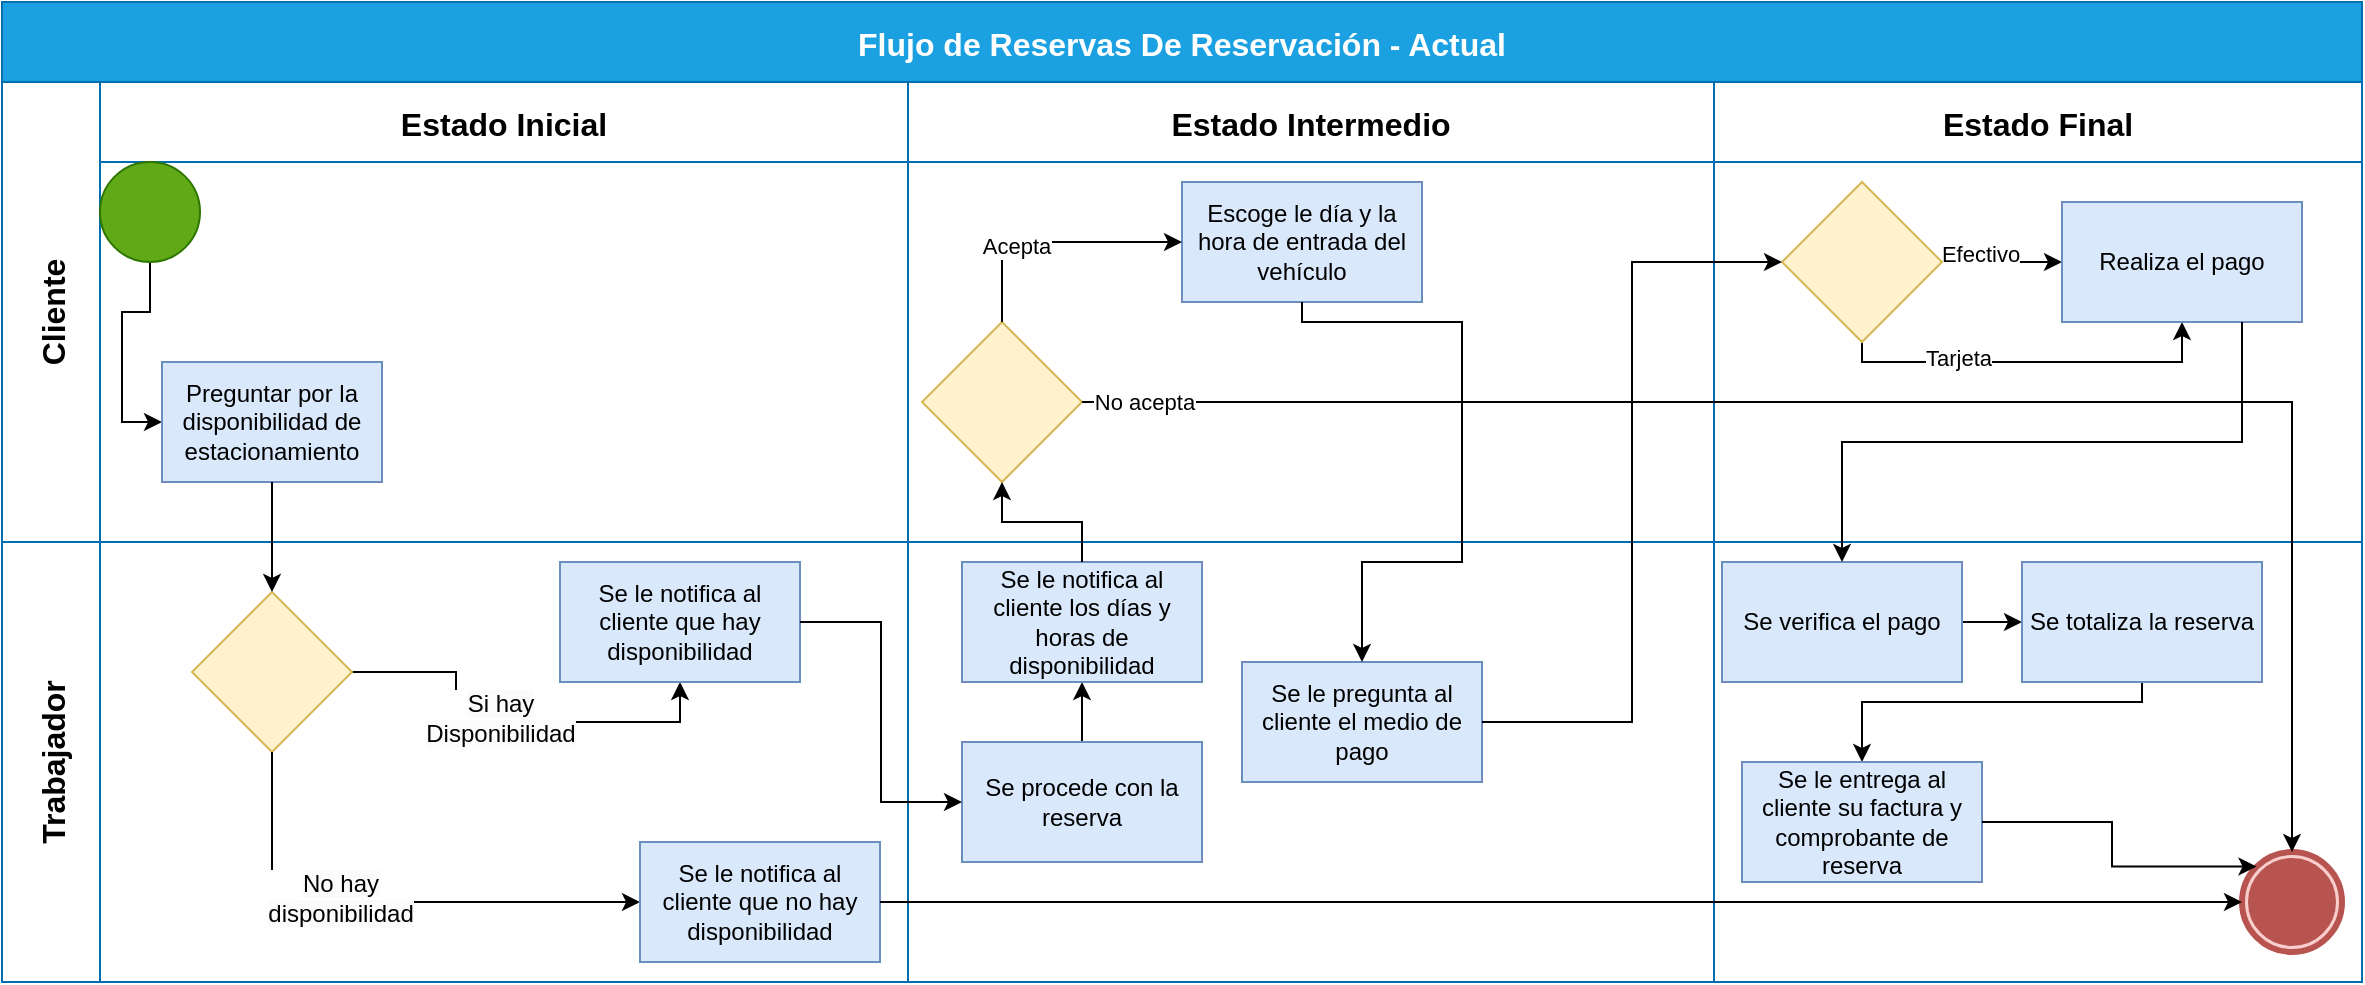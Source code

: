 <mxfile version="24.7.7" pages="5">
  <diagram id="GRWYIy6Alo8agkybxZ0l" name="Modelo BPM Actual">
    <mxGraphModel dx="2214" dy="1954" grid="1" gridSize="10" guides="1" tooltips="1" connect="1" arrows="1" fold="1" page="1" pageScale="1" pageWidth="827" pageHeight="1169" math="0" shadow="0">
      <root>
        <mxCell id="0" />
        <mxCell id="1" parent="0" />
        <mxCell id="sjeHgXWd7GeUcf3z-ugU-2" value="Flujo de Reservas De Reservación - Actual" style="shape=table;childLayout=tableLayout;startSize=40;collapsible=0;recursiveResize=0;expand=0;fontSize=16;fontStyle=1;fillColor=#1ba1e2;fontColor=#ffffff;strokeColor=#006EAF;" parent="1" vertex="1">
          <mxGeometry x="-20" y="-1100" width="1180.0" height="490" as="geometry" />
        </mxCell>
        <mxCell id="sjeHgXWd7GeUcf3z-ugU-3" value="Cliente" style="shape=tableRow;horizontal=0;swimlaneHead=0;swimlaneBody=0;top=0;left=0;strokeColor=inherit;bottom=0;right=0;dropTarget=0;fontStyle=1;fillColor=none;points=[[0,0.5],[1,0.5]];portConstraint=eastwest;startSize=49;collapsible=0;recursiveResize=0;expand=0;fontSize=16;" parent="sjeHgXWd7GeUcf3z-ugU-2" vertex="1">
          <mxGeometry y="40" width="1180.0" height="230" as="geometry" />
        </mxCell>
        <mxCell id="sjeHgXWd7GeUcf3z-ugU-4" value="Estado Inicial" style="swimlane;swimlaneHead=0;swimlaneBody=0;fontStyle=1;strokeColor=inherit;connectable=0;fillColor=none;startSize=40;collapsible=0;recursiveResize=0;expand=0;fontSize=16;" parent="sjeHgXWd7GeUcf3z-ugU-3" vertex="1">
          <mxGeometry x="49" width="404" height="230" as="geometry">
            <mxRectangle width="404" height="230" as="alternateBounds" />
          </mxGeometry>
        </mxCell>
        <mxCell id="ssx3S-VhVVyB3SVEFcq0-4" style="edgeStyle=orthogonalEdgeStyle;rounded=0;orthogonalLoop=1;jettySize=auto;html=1;entryX=0;entryY=0.5;entryDx=0;entryDy=0;" parent="sjeHgXWd7GeUcf3z-ugU-4" source="sjeHgXWd7GeUcf3z-ugU-16" target="ssx3S-VhVVyB3SVEFcq0-3" edge="1">
          <mxGeometry relative="1" as="geometry" />
        </mxCell>
        <mxCell id="sjeHgXWd7GeUcf3z-ugU-16" value="" style="points=[[0.145,0.145,0],[0.5,0,0],[0.855,0.145,0],[1,0.5,0],[0.855,0.855,0],[0.5,1,0],[0.145,0.855,0],[0,0.5,0]];shape=mxgraph.bpmn.event;html=1;verticalLabelPosition=bottom;labelBackgroundColor=#ffffff;verticalAlign=top;align=center;perimeter=ellipsePerimeter;outlineConnect=0;aspect=fixed;outline=standard;symbol=general;fillColor=#60a917;strokeColor=#2D7600;fontColor=#ffffff;" parent="sjeHgXWd7GeUcf3z-ugU-4" vertex="1">
          <mxGeometry y="40" width="50" height="50" as="geometry" />
        </mxCell>
        <mxCell id="ssx3S-VhVVyB3SVEFcq0-3" value="Preguntar por la disponibilidad de estacionamiento" style="rounded=0;whiteSpace=wrap;html=1;fillColor=#dae8fc;strokeColor=#6c8ebf;" parent="sjeHgXWd7GeUcf3z-ugU-4" vertex="1">
          <mxGeometry x="31" y="140" width="110" height="60" as="geometry" />
        </mxCell>
        <mxCell id="sjeHgXWd7GeUcf3z-ugU-5" value="Estado Intermedio" style="swimlane;swimlaneHead=0;swimlaneBody=0;fontStyle=1;strokeColor=inherit;connectable=0;fillColor=none;startSize=40;collapsible=0;recursiveResize=0;expand=0;fontSize=16;" parent="sjeHgXWd7GeUcf3z-ugU-3" vertex="1">
          <mxGeometry x="453" width="403" height="230" as="geometry">
            <mxRectangle width="403" height="230" as="alternateBounds" />
          </mxGeometry>
        </mxCell>
        <mxCell id="ssx3S-VhVVyB3SVEFcq0-38" value="Escoge le día y la hora de entrada del vehículo" style="rounded=0;whiteSpace=wrap;html=1;fillColor=#dae8fc;strokeColor=#6c8ebf;" parent="sjeHgXWd7GeUcf3z-ugU-5" vertex="1">
          <mxGeometry x="137" y="50" width="120" height="60" as="geometry" />
        </mxCell>
        <mxCell id="sjeHgXWd7GeUcf3z-ugU-6" value="Estado Final" style="swimlane;swimlaneHead=0;swimlaneBody=0;fontStyle=1;strokeColor=inherit;connectable=0;fillColor=none;startSize=40;collapsible=0;recursiveResize=0;expand=0;fontSize=16;" parent="sjeHgXWd7GeUcf3z-ugU-3" vertex="1">
          <mxGeometry x="856" width="324" height="230" as="geometry">
            <mxRectangle width="324" height="230" as="alternateBounds" />
          </mxGeometry>
        </mxCell>
        <mxCell id="UV-bP6LWd0u92KzHidk--3" style="edgeStyle=orthogonalEdgeStyle;rounded=0;orthogonalLoop=1;jettySize=auto;html=1;entryX=0;entryY=0.5;entryDx=0;entryDy=0;" parent="sjeHgXWd7GeUcf3z-ugU-6" source="ssx3S-VhVVyB3SVEFcq0-57" target="UV-bP6LWd0u92KzHidk--2" edge="1">
          <mxGeometry relative="1" as="geometry" />
        </mxCell>
        <mxCell id="UV-bP6LWd0u92KzHidk--5" value="Efectivo" style="edgeLabel;html=1;align=center;verticalAlign=middle;resizable=0;points=[];" parent="UV-bP6LWd0u92KzHidk--3" vertex="1" connectable="0">
          <mxGeometry x="-0.386" y="4" relative="1" as="geometry">
            <mxPoint as="offset" />
          </mxGeometry>
        </mxCell>
        <mxCell id="UV-bP6LWd0u92KzHidk--4" style="edgeStyle=orthogonalEdgeStyle;rounded=0;orthogonalLoop=1;jettySize=auto;html=1;entryX=0.5;entryY=1;entryDx=0;entryDy=0;" parent="sjeHgXWd7GeUcf3z-ugU-6" source="ssx3S-VhVVyB3SVEFcq0-57" target="UV-bP6LWd0u92KzHidk--2" edge="1">
          <mxGeometry relative="1" as="geometry">
            <Array as="points">
              <mxPoint x="74" y="140" />
              <mxPoint x="234" y="140" />
            </Array>
          </mxGeometry>
        </mxCell>
        <mxCell id="UV-bP6LWd0u92KzHidk--6" value="Tarjeta" style="edgeLabel;html=1;align=center;verticalAlign=middle;resizable=0;points=[];" parent="UV-bP6LWd0u92KzHidk--4" vertex="1" connectable="0">
          <mxGeometry x="-0.397" y="2" relative="1" as="geometry">
            <mxPoint as="offset" />
          </mxGeometry>
        </mxCell>
        <mxCell id="ssx3S-VhVVyB3SVEFcq0-57" value="" style="rhombus;whiteSpace=wrap;html=1;fillColor=#fff2cc;strokeColor=#d6b656;" parent="sjeHgXWd7GeUcf3z-ugU-6" vertex="1">
          <mxGeometry x="34" y="50" width="80" height="80" as="geometry" />
        </mxCell>
        <mxCell id="UV-bP6LWd0u92KzHidk--2" value="Realiza el pago" style="rounded=0;whiteSpace=wrap;html=1;fillColor=#dae8fc;strokeColor=#6c8ebf;" parent="sjeHgXWd7GeUcf3z-ugU-6" vertex="1">
          <mxGeometry x="174" y="60" width="120" height="60" as="geometry" />
        </mxCell>
        <mxCell id="sjeHgXWd7GeUcf3z-ugU-7" value="Trabajador" style="shape=tableRow;horizontal=0;swimlaneHead=0;swimlaneBody=0;top=0;left=0;strokeColor=inherit;bottom=0;right=0;dropTarget=0;fontStyle=1;fillColor=none;points=[[0,0.5],[1,0.5]];portConstraint=eastwest;startSize=49;collapsible=0;recursiveResize=0;expand=0;fontSize=16;" parent="sjeHgXWd7GeUcf3z-ugU-2" vertex="1">
          <mxGeometry y="270" width="1180.0" height="220" as="geometry" />
        </mxCell>
        <mxCell id="sjeHgXWd7GeUcf3z-ugU-8" value="" style="swimlane;swimlaneHead=0;swimlaneBody=0;fontStyle=1;connectable=0;strokeColor=inherit;fillColor=none;startSize=0;collapsible=0;recursiveResize=0;expand=0;fontSize=16;" parent="sjeHgXWd7GeUcf3z-ugU-7" vertex="1">
          <mxGeometry x="49" width="404" height="220" as="geometry">
            <mxRectangle width="404" height="220" as="alternateBounds" />
          </mxGeometry>
        </mxCell>
        <mxCell id="ssx3S-VhVVyB3SVEFcq0-13" style="edgeStyle=orthogonalEdgeStyle;rounded=0;orthogonalLoop=1;jettySize=auto;html=1;entryX=0.5;entryY=1;entryDx=0;entryDy=0;" parent="sjeHgXWd7GeUcf3z-ugU-8" source="ssx3S-VhVVyB3SVEFcq0-5" target="ssx3S-VhVVyB3SVEFcq0-15" edge="1">
          <mxGeometry relative="1" as="geometry">
            <mxPoint x="170" y="135" as="targetPoint" />
          </mxGeometry>
        </mxCell>
        <mxCell id="ssx3S-VhVVyB3SVEFcq0-41" value="&lt;span style=&quot;font-size: 12px; text-wrap: wrap; background-color: rgb(251, 251, 251);&quot;&gt;Si hay Disponibilidad&lt;/span&gt;" style="edgeLabel;html=1;align=center;verticalAlign=middle;resizable=0;points=[];" parent="ssx3S-VhVVyB3SVEFcq0-13" vertex="1" connectable="0">
          <mxGeometry x="-0.055" y="2" relative="1" as="geometry">
            <mxPoint as="offset" />
          </mxGeometry>
        </mxCell>
        <mxCell id="ssx3S-VhVVyB3SVEFcq0-5" value="" style="rhombus;whiteSpace=wrap;html=1;fillColor=#fff2cc;strokeColor=#d6b656;" parent="sjeHgXWd7GeUcf3z-ugU-8" vertex="1">
          <mxGeometry x="46" y="25" width="80" height="80" as="geometry" />
        </mxCell>
        <mxCell id="ssx3S-VhVVyB3SVEFcq0-20" style="edgeStyle=orthogonalEdgeStyle;rounded=0;orthogonalLoop=1;jettySize=auto;html=1;entryX=0;entryY=0.5;entryDx=0;entryDy=0;exitX=0.5;exitY=1;exitDx=0;exitDy=0;" parent="sjeHgXWd7GeUcf3z-ugU-8" source="ssx3S-VhVVyB3SVEFcq0-5" target="ssx3S-VhVVyB3SVEFcq0-19" edge="1">
          <mxGeometry relative="1" as="geometry">
            <mxPoint x="86.0" y="160" as="sourcePoint" />
            <Array as="points">
              <mxPoint x="86" y="180" />
            </Array>
          </mxGeometry>
        </mxCell>
        <mxCell id="ssx3S-VhVVyB3SVEFcq0-43" value="&lt;span style=&quot;font-size: 12px; text-wrap: wrap; background-color: rgb(251, 251, 251);&quot;&gt;No hay disponibilidad&lt;/span&gt;" style="edgeLabel;html=1;align=center;verticalAlign=middle;resizable=0;points=[];" parent="ssx3S-VhVVyB3SVEFcq0-20" vertex="1" connectable="0">
          <mxGeometry x="-0.159" y="2" relative="1" as="geometry">
            <mxPoint as="offset" />
          </mxGeometry>
        </mxCell>
        <mxCell id="ssx3S-VhVVyB3SVEFcq0-15" value="Se le notifica al cliente que hay disponibilidad" style="rounded=0;whiteSpace=wrap;html=1;fillColor=#dae8fc;strokeColor=#6c8ebf;" parent="sjeHgXWd7GeUcf3z-ugU-8" vertex="1">
          <mxGeometry x="230" y="10" width="120" height="60" as="geometry" />
        </mxCell>
        <mxCell id="ssx3S-VhVVyB3SVEFcq0-19" value="Se le notifica al cliente que no hay disponibilidad" style="rounded=0;whiteSpace=wrap;html=1;fillColor=#dae8fc;strokeColor=#6c8ebf;" parent="sjeHgXWd7GeUcf3z-ugU-8" vertex="1">
          <mxGeometry x="270" y="150" width="120" height="60" as="geometry" />
        </mxCell>
        <mxCell id="sjeHgXWd7GeUcf3z-ugU-9" value="" style="swimlane;swimlaneHead=0;swimlaneBody=0;fontStyle=1;connectable=0;strokeColor=inherit;fillColor=none;startSize=0;collapsible=0;recursiveResize=0;expand=0;fontSize=16;" parent="sjeHgXWd7GeUcf3z-ugU-7" vertex="1">
          <mxGeometry x="453" width="403" height="220" as="geometry">
            <mxRectangle width="403" height="220" as="alternateBounds" />
          </mxGeometry>
        </mxCell>
        <mxCell id="ssx3S-VhVVyB3SVEFcq0-30" style="edgeStyle=orthogonalEdgeStyle;rounded=0;orthogonalLoop=1;jettySize=auto;html=1;entryX=0.5;entryY=1;entryDx=0;entryDy=0;" parent="sjeHgXWd7GeUcf3z-ugU-9" source="ssx3S-VhVVyB3SVEFcq0-26" target="ssx3S-VhVVyB3SVEFcq0-29" edge="1">
          <mxGeometry relative="1" as="geometry" />
        </mxCell>
        <mxCell id="ssx3S-VhVVyB3SVEFcq0-26" value="Se procede con la reserva" style="rounded=0;whiteSpace=wrap;html=1;fillColor=#dae8fc;strokeColor=#6c8ebf;" parent="sjeHgXWd7GeUcf3z-ugU-9" vertex="1">
          <mxGeometry x="27" y="100" width="120" height="60" as="geometry" />
        </mxCell>
        <mxCell id="ssx3S-VhVVyB3SVEFcq0-28" value="" style="swimlane;swimlaneHead=0;swimlaneBody=0;fontStyle=1;connectable=0;strokeColor=inherit;fillColor=none;startSize=0;collapsible=0;recursiveResize=0;expand=0;fontSize=16;shadow=0;" parent="sjeHgXWd7GeUcf3z-ugU-9" vertex="1">
          <mxGeometry y="-90" width="403" height="220" as="geometry">
            <mxRectangle width="403" height="220" as="alternateBounds" />
          </mxGeometry>
        </mxCell>
        <mxCell id="ssx3S-VhVVyB3SVEFcq0-29" value="Se le notifica al cliente los días y horas de disponibilidad" style="rounded=0;whiteSpace=wrap;html=1;fillColor=#dae8fc;strokeColor=#6c8ebf;" parent="ssx3S-VhVVyB3SVEFcq0-28" vertex="1">
          <mxGeometry x="27" y="100" width="120" height="60" as="geometry" />
        </mxCell>
        <mxCell id="ssx3S-VhVVyB3SVEFcq0-31" value="" style="rhombus;whiteSpace=wrap;html=1;fillColor=#fff2cc;strokeColor=#d6b656;" parent="ssx3S-VhVVyB3SVEFcq0-28" vertex="1">
          <mxGeometry x="7" y="-20" width="80" height="80" as="geometry" />
        </mxCell>
        <mxCell id="ssx3S-VhVVyB3SVEFcq0-34" style="edgeStyle=orthogonalEdgeStyle;rounded=0;orthogonalLoop=1;jettySize=auto;html=1;" parent="ssx3S-VhVVyB3SVEFcq0-28" source="ssx3S-VhVVyB3SVEFcq0-29" target="ssx3S-VhVVyB3SVEFcq0-31" edge="1">
          <mxGeometry relative="1" as="geometry" />
        </mxCell>
        <mxCell id="ssx3S-VhVVyB3SVEFcq0-53" value="Se le pregunta al cliente el medio de pago" style="rounded=0;whiteSpace=wrap;html=1;fillColor=#dae8fc;strokeColor=#6c8ebf;" parent="ssx3S-VhVVyB3SVEFcq0-28" vertex="1">
          <mxGeometry x="167" y="150" width="120" height="60" as="geometry" />
        </mxCell>
        <mxCell id="sjeHgXWd7GeUcf3z-ugU-10" value="" style="swimlane;swimlaneHead=0;swimlaneBody=0;fontStyle=1;connectable=0;strokeColor=inherit;fillColor=none;startSize=0;collapsible=0;recursiveResize=0;expand=0;fontSize=16;" parent="sjeHgXWd7GeUcf3z-ugU-7" vertex="1">
          <mxGeometry x="856" width="324" height="220" as="geometry">
            <mxRectangle width="324" height="220" as="alternateBounds" />
          </mxGeometry>
        </mxCell>
        <mxCell id="sjeHgXWd7GeUcf3z-ugU-17" value="" style="points=[[0.145,0.145,0],[0.5,0,0],[0.855,0.145,0],[1,0.5,0],[0.855,0.855,0],[0.5,1,0],[0.145,0.855,0],[0,0.5,0]];shape=mxgraph.bpmn.event;html=1;verticalLabelPosition=bottom;labelBackgroundColor=#ffffff;verticalAlign=top;align=center;perimeter=ellipsePerimeter;outlineConnect=0;aspect=fixed;outline=end;symbol=terminate;fillColor=#f8cecc;strokeColor=#b85450;" parent="sjeHgXWd7GeUcf3z-ugU-10" vertex="1">
          <mxGeometry x="264" y="155" width="50" height="50" as="geometry" />
        </mxCell>
        <mxCell id="HX2RR9_2YKNzDdRConU5-2" style="edgeStyle=orthogonalEdgeStyle;rounded=0;orthogonalLoop=1;jettySize=auto;html=1;entryX=0;entryY=0.5;entryDx=0;entryDy=0;" parent="sjeHgXWd7GeUcf3z-ugU-10" source="UV-bP6LWd0u92KzHidk--9" target="HX2RR9_2YKNzDdRConU5-1" edge="1">
          <mxGeometry relative="1" as="geometry" />
        </mxCell>
        <mxCell id="UV-bP6LWd0u92KzHidk--9" value="Se verifica el pago" style="rounded=0;whiteSpace=wrap;html=1;fillColor=#dae8fc;strokeColor=#6c8ebf;" parent="sjeHgXWd7GeUcf3z-ugU-10" vertex="1">
          <mxGeometry x="4" y="10" width="120" height="60" as="geometry" />
        </mxCell>
        <mxCell id="NcOYo3mWCeaCu0ZsrMki-2" style="edgeStyle=orthogonalEdgeStyle;rounded=0;orthogonalLoop=1;jettySize=auto;html=1;entryX=0.5;entryY=0;entryDx=0;entryDy=0;" edge="1" parent="sjeHgXWd7GeUcf3z-ugU-10" source="HX2RR9_2YKNzDdRConU5-1" target="NcOYo3mWCeaCu0ZsrMki-1">
          <mxGeometry relative="1" as="geometry">
            <Array as="points">
              <mxPoint x="214" y="80" />
              <mxPoint x="74" y="80" />
            </Array>
          </mxGeometry>
        </mxCell>
        <mxCell id="HX2RR9_2YKNzDdRConU5-1" value="Se totaliza la reserva" style="rounded=0;whiteSpace=wrap;html=1;fillColor=#dae8fc;strokeColor=#6c8ebf;" parent="sjeHgXWd7GeUcf3z-ugU-10" vertex="1">
          <mxGeometry x="154" y="10" width="120" height="60" as="geometry" />
        </mxCell>
        <mxCell id="NcOYo3mWCeaCu0ZsrMki-1" value="Se le entrega al cliente su factura y comprobante de reserva" style="rounded=0;whiteSpace=wrap;html=1;fillColor=#dae8fc;strokeColor=#6c8ebf;" vertex="1" parent="sjeHgXWd7GeUcf3z-ugU-10">
          <mxGeometry x="14" y="110" width="120" height="60" as="geometry" />
        </mxCell>
        <mxCell id="NcOYo3mWCeaCu0ZsrMki-3" style="edgeStyle=orthogonalEdgeStyle;rounded=0;orthogonalLoop=1;jettySize=auto;html=1;entryX=0.145;entryY=0.145;entryDx=0;entryDy=0;entryPerimeter=0;" edge="1" parent="sjeHgXWd7GeUcf3z-ugU-10" source="NcOYo3mWCeaCu0ZsrMki-1" target="sjeHgXWd7GeUcf3z-ugU-17">
          <mxGeometry relative="1" as="geometry" />
        </mxCell>
        <mxCell id="ssx3S-VhVVyB3SVEFcq0-21" style="edgeStyle=orthogonalEdgeStyle;rounded=0;orthogonalLoop=1;jettySize=auto;html=1;" parent="sjeHgXWd7GeUcf3z-ugU-7" source="ssx3S-VhVVyB3SVEFcq0-19" target="sjeHgXWd7GeUcf3z-ugU-17" edge="1">
          <mxGeometry relative="1" as="geometry" />
        </mxCell>
        <mxCell id="ssx3S-VhVVyB3SVEFcq0-27" style="edgeStyle=orthogonalEdgeStyle;rounded=0;orthogonalLoop=1;jettySize=auto;html=1;entryX=0;entryY=0.5;entryDx=0;entryDy=0;" parent="sjeHgXWd7GeUcf3z-ugU-7" source="ssx3S-VhVVyB3SVEFcq0-15" target="ssx3S-VhVVyB3SVEFcq0-26" edge="1">
          <mxGeometry relative="1" as="geometry" />
        </mxCell>
        <mxCell id="ssx3S-VhVVyB3SVEFcq0-50" style="edgeStyle=orthogonalEdgeStyle;rounded=0;orthogonalLoop=1;jettySize=auto;html=1;entryX=0.5;entryY=0;entryDx=0;entryDy=0;entryPerimeter=0;" parent="sjeHgXWd7GeUcf3z-ugU-7" source="ssx3S-VhVVyB3SVEFcq0-31" target="sjeHgXWd7GeUcf3z-ugU-17" edge="1">
          <mxGeometry relative="1" as="geometry">
            <mxPoint x="1150" y="-70" as="targetPoint" />
          </mxGeometry>
        </mxCell>
        <mxCell id="ssx3S-VhVVyB3SVEFcq0-51" value="No acepta" style="edgeLabel;html=1;align=center;verticalAlign=middle;resizable=0;points=[];" parent="ssx3S-VhVVyB3SVEFcq0-50" vertex="1" connectable="0">
          <mxGeometry x="-0.925" relative="1" as="geometry">
            <mxPoint as="offset" />
          </mxGeometry>
        </mxCell>
        <mxCell id="ssx3S-VhVVyB3SVEFcq0-6" style="edgeStyle=orthogonalEdgeStyle;rounded=0;orthogonalLoop=1;jettySize=auto;html=1;entryX=0.5;entryY=0;entryDx=0;entryDy=0;" parent="sjeHgXWd7GeUcf3z-ugU-2" source="ssx3S-VhVVyB3SVEFcq0-3" target="ssx3S-VhVVyB3SVEFcq0-5" edge="1">
          <mxGeometry relative="1" as="geometry" />
        </mxCell>
        <mxCell id="ssx3S-VhVVyB3SVEFcq0-39" style="edgeStyle=orthogonalEdgeStyle;rounded=0;orthogonalLoop=1;jettySize=auto;html=1;entryX=0;entryY=0.5;entryDx=0;entryDy=0;" parent="sjeHgXWd7GeUcf3z-ugU-2" source="ssx3S-VhVVyB3SVEFcq0-31" target="ssx3S-VhVVyB3SVEFcq0-38" edge="1">
          <mxGeometry relative="1" as="geometry">
            <Array as="points">
              <mxPoint x="500" y="120" />
            </Array>
          </mxGeometry>
        </mxCell>
        <mxCell id="ssx3S-VhVVyB3SVEFcq0-40" value="Acepta" style="edgeLabel;html=1;align=center;verticalAlign=middle;resizable=0;points=[];" parent="ssx3S-VhVVyB3SVEFcq0-39" vertex="1" connectable="0">
          <mxGeometry x="-0.287" y="-2" relative="1" as="geometry">
            <mxPoint as="offset" />
          </mxGeometry>
        </mxCell>
        <mxCell id="ssx3S-VhVVyB3SVEFcq0-52" style="edgeStyle=orthogonalEdgeStyle;rounded=0;orthogonalLoop=1;jettySize=auto;html=1;entryX=0.5;entryY=0;entryDx=0;entryDy=0;" parent="sjeHgXWd7GeUcf3z-ugU-2" source="ssx3S-VhVVyB3SVEFcq0-38" target="ssx3S-VhVVyB3SVEFcq0-53" edge="1">
          <mxGeometry relative="1" as="geometry">
            <mxPoint x="760" y="290" as="targetPoint" />
            <Array as="points">
              <mxPoint x="650" y="160" />
              <mxPoint x="730" y="160" />
              <mxPoint x="730" y="280" />
              <mxPoint x="680" y="280" />
            </Array>
          </mxGeometry>
        </mxCell>
        <mxCell id="UV-bP6LWd0u92KzHidk--1" style="edgeStyle=orthogonalEdgeStyle;rounded=0;orthogonalLoop=1;jettySize=auto;html=1;entryX=0;entryY=0.5;entryDx=0;entryDy=0;" parent="sjeHgXWd7GeUcf3z-ugU-2" source="ssx3S-VhVVyB3SVEFcq0-53" target="ssx3S-VhVVyB3SVEFcq0-57" edge="1">
          <mxGeometry relative="1" as="geometry" />
        </mxCell>
        <mxCell id="UV-bP6LWd0u92KzHidk--8" style="edgeStyle=orthogonalEdgeStyle;rounded=0;orthogonalLoop=1;jettySize=auto;html=1;exitX=0.75;exitY=1;exitDx=0;exitDy=0;entryX=0.5;entryY=0;entryDx=0;entryDy=0;" parent="sjeHgXWd7GeUcf3z-ugU-2" source="UV-bP6LWd0u92KzHidk--2" target="UV-bP6LWd0u92KzHidk--9" edge="1">
          <mxGeometry relative="1" as="geometry">
            <mxPoint x="940" y="310" as="targetPoint" />
          </mxGeometry>
        </mxCell>
      </root>
    </mxGraphModel>
  </diagram>
  <diagram id="XRRp0PcwVWR_KP_UiQxc" name="Modelo BPM Objetivo">
    <mxGraphModel dx="1939" dy="1640" grid="1" gridSize="10" guides="1" tooltips="1" connect="1" arrows="1" fold="1" page="1" pageScale="1" pageWidth="827" pageHeight="1169" math="0" shadow="0">
      <root>
        <mxCell id="0" />
        <mxCell id="1" parent="0" />
        <mxCell id="N_tPc1nGiHI4oq_hTctN-1" value="Modelo arquitectónico del negocio - Parking" style="text;html=1;align=center;verticalAlign=middle;whiteSpace=wrap;rounded=0;fontSize=21;strokeWidth=3;fillColor=#1ba1e2;fontColor=#ffffff;strokeColor=#006EAF;" parent="1" vertex="1">
          <mxGeometry x="75" y="-10" width="430" height="80" as="geometry" />
        </mxCell>
        <mxCell id="N_tPc1nGiHI4oq_hTctN-10" value="Actor" style="html=1;outlineConnect=0;whiteSpace=wrap;fillColor=#1ba1e2;shape=mxgraph.archimate3.application;appType=actor;archiType=square;verticalAlign=top;fontColor=#ffffff;strokeColor=#006EAF;strokeWidth=3;" parent="1" vertex="1">
          <mxGeometry x="71.75" y="90" width="150" height="110" as="geometry" />
        </mxCell>
        <mxCell id="N_tPc1nGiHI4oq_hTctN-11" value="&lt;div style=&quot;&quot;&gt;&lt;span style=&quot;background-color: initial;&quot;&gt;Cliente&lt;/span&gt;&lt;/div&gt;" style="html=1;outlineConnect=0;whiteSpace=wrap;verticalLabelPosition=bottom;verticalAlign=top;align=center;shape=mxgraph.archimate3.actor;" parent="1" vertex="1">
          <mxGeometry x="133.5" y="130" width="26.5" height="50" as="geometry" />
        </mxCell>
        <mxCell id="N_tPc1nGiHI4oq_hTctN-12" value="Actor" style="html=1;outlineConnect=0;whiteSpace=wrap;fillColor=#1ba1e2;shape=mxgraph.archimate3.application;appType=actor;archiType=square;verticalAlign=top;fontColor=#ffffff;strokeColor=#006EAF;strokeWidth=3;" parent="1" vertex="1">
          <mxGeometry x="360" y="90" width="150" height="110" as="geometry" />
        </mxCell>
        <mxCell id="WKUcI_9a2XnVeQpNSum8-10" style="edgeStyle=orthogonalEdgeStyle;rounded=0;orthogonalLoop=1;jettySize=auto;html=1;endArrow=none;endFill=0;" parent="1" source="N_tPc1nGiHI4oq_hTctN-14" edge="1">
          <mxGeometry relative="1" as="geometry">
            <mxPoint x="480" y="230" as="targetPoint" />
            <Array as="points">
              <mxPoint x="435" y="230" />
            </Array>
          </mxGeometry>
        </mxCell>
        <mxCell id="N_tPc1nGiHI4oq_hTctN-14" value="Sistema" style="html=1;outlineConnect=0;whiteSpace=wrap;verticalLabelPosition=bottom;verticalAlign=top;align=center;shape=mxgraph.archimate3.actor;" parent="1" vertex="1">
          <mxGeometry x="422" y="130" width="26.5" height="50" as="geometry" />
        </mxCell>
        <mxCell id="N_tPc1nGiHI4oq_hTctN-15" value="Business Interface" style="html=1;outlineConnect=0;whiteSpace=wrap;fillColor=#1ba1e2;shape=mxgraph.archimate3.application;appType=interface;archiType=square;verticalAlign=bottom;fontColor=#ffffff;strokeColor=#006EAF;strokeWidth=3;" parent="1" vertex="1">
          <mxGeometry x="70" y="240" width="440" height="140" as="geometry" />
        </mxCell>
        <mxCell id="N_tPc1nGiHI4oq_hTctN-16" value="Crear reserva" style="html=1;outlineConnect=0;whiteSpace=wrap;fillColor=#68a8b1;shape=mxgraph.archimate3.interface;verticalAlign=top;" parent="1" vertex="1">
          <mxGeometry x="71.75" y="291.25" width="100" height="37.5" as="geometry" />
        </mxCell>
        <mxCell id="N_tPc1nGiHI4oq_hTctN-17" value="Modificar reserva" style="html=1;outlineConnect=0;whiteSpace=wrap;fillColor=#68A8B1;shape=mxgraph.archimate3.interface;verticalAlign=top;" parent="1" vertex="1">
          <mxGeometry x="180" y="291.25" width="100" height="37.5" as="geometry" />
        </mxCell>
        <mxCell id="N_tPc1nGiHI4oq_hTctN-18" value="Retirar reserva" style="html=1;outlineConnect=0;whiteSpace=wrap;fillColor=#68a8b1;shape=mxgraph.archimate3.interface;verticalAlign=top;" parent="1" vertex="1">
          <mxGeometry x="290" y="291.25" width="100" height="37.5" as="geometry" />
        </mxCell>
        <mxCell id="N_tPc1nGiHI4oq_hTctN-19" value="Consultar reserva" style="html=1;outlineConnect=0;whiteSpace=wrap;fillColor=#68a8b1;shape=mxgraph.archimate3.interface;verticalAlign=top;" parent="1" vertex="1">
          <mxGeometry x="405" y="291.25" width="100" height="37.5" as="geometry" />
        </mxCell>
        <mxCell id="N_tPc1nGiHI4oq_hTctN-57" style="edgeStyle=orthogonalEdgeStyle;rounded=0;orthogonalLoop=1;jettySize=auto;html=1;" parent="1" source="N_tPc1nGiHI4oq_hTctN-25" target="N_tPc1nGiHI4oq_hTctN-37" edge="1">
          <mxGeometry relative="1" as="geometry">
            <Array as="points">
              <mxPoint x="35" y="500" />
            </Array>
          </mxGeometry>
        </mxCell>
        <mxCell id="N_tPc1nGiHI4oq_hTctN-58" style="edgeStyle=orthogonalEdgeStyle;rounded=0;orthogonalLoop=1;jettySize=auto;html=1;" parent="1" source="N_tPc1nGiHI4oq_hTctN-25" target="N_tPc1nGiHI4oq_hTctN-43" edge="1">
          <mxGeometry relative="1" as="geometry">
            <Array as="points">
              <mxPoint x="625" y="500" />
            </Array>
          </mxGeometry>
        </mxCell>
        <mxCell id="N_tPc1nGiHI4oq_hTctN-25" value="Business Service" style="html=1;outlineConnect=0;whiteSpace=wrap;fillColor=#1ba1e2;shape=mxgraph.archimate3.application;appType=serv;archiType=rounded;verticalAlign=bottom;fontColor=#ffffff;strokeColor=#006EAF;strokeWidth=3;" parent="1" vertex="1">
          <mxGeometry x="221.75" y="430" width="150" height="90" as="geometry" />
        </mxCell>
        <mxCell id="N_tPc1nGiHI4oq_hTctN-26" value="reserva" style="html=1;outlineConnect=0;whiteSpace=wrap;fillColor=#68A8B1;shape=mxgraph.archimate3.service;" parent="1" vertex="1">
          <mxGeometry x="267" y="460" width="60" height="35" as="geometry" />
        </mxCell>
        <mxCell id="N_tPc1nGiHI4oq_hTctN-28" style="edgeStyle=orthogonalEdgeStyle;rounded=0;orthogonalLoop=1;jettySize=auto;html=1;entryX=0.75;entryY=0;entryDx=0;entryDy=0;entryPerimeter=0;" parent="1" source="N_tPc1nGiHI4oq_hTctN-11" target="N_tPc1nGiHI4oq_hTctN-19" edge="1">
          <mxGeometry relative="1" as="geometry">
            <Array as="points">
              <mxPoint x="147" y="230" />
              <mxPoint x="480" y="230" />
            </Array>
          </mxGeometry>
        </mxCell>
        <mxCell id="N_tPc1nGiHI4oq_hTctN-32" style="edgeStyle=orthogonalEdgeStyle;rounded=0;orthogonalLoop=1;jettySize=auto;html=1;entryX=0;entryY=0;entryDx=5.075;entryDy=5.075;entryPerimeter=0;" parent="1" edge="1">
          <mxGeometry relative="1" as="geometry">
            <mxPoint x="237.93" y="323.68" as="sourcePoint" />
            <mxPoint x="280.005" y="460.005" as="targetPoint" />
            <Array as="points">
              <mxPoint x="237.93" y="414.93" />
              <mxPoint x="279.93" y="414.93" />
            </Array>
          </mxGeometry>
        </mxCell>
        <mxCell id="N_tPc1nGiHI4oq_hTctN-33" style="edgeStyle=orthogonalEdgeStyle;rounded=0;orthogonalLoop=1;jettySize=auto;html=1;entryX=0.5;entryY=0;entryDx=0;entryDy=0;entryPerimeter=0;" parent="1" source="N_tPc1nGiHI4oq_hTctN-18" target="N_tPc1nGiHI4oq_hTctN-26" edge="1">
          <mxGeometry relative="1" as="geometry">
            <Array as="points">
              <mxPoint x="360" y="394" />
              <mxPoint x="297" y="394" />
            </Array>
          </mxGeometry>
        </mxCell>
        <mxCell id="N_tPc1nGiHI4oq_hTctN-35" style="edgeStyle=orthogonalEdgeStyle;rounded=0;orthogonalLoop=1;jettySize=auto;html=1;entryX=0;entryY=0;entryDx=60.0;entryDy=17.5;entryPerimeter=0;" parent="1" source="N_tPc1nGiHI4oq_hTctN-19" target="N_tPc1nGiHI4oq_hTctN-26" edge="1">
          <mxGeometry relative="1" as="geometry">
            <Array as="points">
              <mxPoint x="480" y="478" />
              <mxPoint x="366" y="478" />
            </Array>
          </mxGeometry>
        </mxCell>
        <mxCell id="N_tPc1nGiHI4oq_hTctN-36" style="edgeStyle=orthogonalEdgeStyle;rounded=0;orthogonalLoop=1;jettySize=auto;html=1;entryX=0;entryY=0;entryDx=0;entryDy=17.5;entryPerimeter=0;" parent="1" source="N_tPc1nGiHI4oq_hTctN-16" target="N_tPc1nGiHI4oq_hTctN-26" edge="1">
          <mxGeometry relative="1" as="geometry">
            <Array as="points">
              <mxPoint x="122" y="478" />
              <mxPoint x="219" y="478" />
            </Array>
          </mxGeometry>
        </mxCell>
        <mxCell id="N_tPc1nGiHI4oq_hTctN-37" value="Business Process" style="html=1;outlineConnect=0;whiteSpace=wrap;fillColor=#1ba1e2;shape=mxgraph.archimate3.application;appType=proc;archiType=rounded;verticalAlign=bottom;fontColor=#ffffff;strokeColor=#006EAF;strokeWidth=3;" parent="1" vertex="1">
          <mxGeometry x="-40" y="585" width="150" height="75" as="geometry" />
        </mxCell>
        <mxCell id="N_tPc1nGiHI4oq_hTctN-49" style="edgeStyle=orthogonalEdgeStyle;rounded=0;orthogonalLoop=1;jettySize=auto;html=1;" parent="1" source="N_tPc1nGiHI4oq_hTctN-38" target="N_tPc1nGiHI4oq_hTctN-47" edge="1">
          <mxGeometry relative="1" as="geometry" />
        </mxCell>
        <mxCell id="N_tPc1nGiHI4oq_hTctN-38" value="Business Process" style="html=1;outlineConnect=0;whiteSpace=wrap;fillColor=#1ba1e2;shape=mxgraph.archimate3.application;appType=proc;archiType=rounded;verticalAlign=bottom;fontColor=#ffffff;strokeColor=#006EAF;strokeWidth=3;" parent="1" vertex="1">
          <mxGeometry x="155" y="584" width="150" height="75" as="geometry" />
        </mxCell>
        <mxCell id="N_tPc1nGiHI4oq_hTctN-51" style="edgeStyle=orthogonalEdgeStyle;rounded=0;orthogonalLoop=1;jettySize=auto;html=1;" parent="1" source="N_tPc1nGiHI4oq_hTctN-39" target="N_tPc1nGiHI4oq_hTctN-47" edge="1">
          <mxGeometry relative="1" as="geometry" />
        </mxCell>
        <mxCell id="N_tPc1nGiHI4oq_hTctN-39" value="Business Process" style="html=1;outlineConnect=0;whiteSpace=wrap;fillColor=#1ba1e2;shape=mxgraph.archimate3.application;appType=proc;archiType=rounded;verticalAlign=bottom;fontColor=#ffffff;strokeColor=#006EAF;strokeWidth=3;" parent="1" vertex="1">
          <mxGeometry x="350" y="584" width="150" height="75" as="geometry" />
        </mxCell>
        <mxCell id="N_tPc1nGiHI4oq_hTctN-40" value="Ingresar Reserva&lt;span style=&quot;color: rgba(0, 0, 0, 0); font-family: monospace; font-size: 0px; text-align: start; text-wrap: nowrap;&quot;&gt;%3CmxGraphModel%3E%3Croot%3E%3CmxCell%20id%3D%220%22%2F%3E%3CmxCell%20id%3D%221%22%20parent%3D%220%22%2F%3E%3CmxCell%20id%3D%222%22%20value%3D%22Business%20Process%22%20style%3D%22html%3D1%3BoutlineConnect%3D0%3BwhiteSpace%3Dwrap%3BfillColor%3D%23ffff99%3Bshape%3Dmxgraph.archimate3.application%3BappType%3Dproc%3BarchiType%3Drounded%3B%22%20vertex%3D%221%22%20parent%3D%221%22%3E%3CmxGeometry%20x%3D%2250%22%20y%3D%22590%22%20width%3D%22150%22%20height%3D%2275%22%20as%3D%22geometry%22%2F%3E%3C%2FmxCell%3E%3C%2Froot%3E%3C%2FmxGraphModel%3E&lt;/span&gt;" style="text;html=1;align=center;verticalAlign=middle;whiteSpace=wrap;rounded=0;" parent="1" vertex="1">
          <mxGeometry x="5" y="600" width="60" height="30" as="geometry" />
        </mxCell>
        <mxCell id="N_tPc1nGiHI4oq_hTctN-41" value="Modificar Reserva" style="text;html=1;align=center;verticalAlign=middle;whiteSpace=wrap;rounded=0;" parent="1" vertex="1">
          <mxGeometry x="200" y="600" width="60" height="30" as="geometry" />
        </mxCell>
        <mxCell id="N_tPc1nGiHI4oq_hTctN-42" value="Retirar Reserva&lt;span style=&quot;color: rgba(0, 0, 0, 0); font-family: monospace; font-size: 0px; text-align: start; text-wrap: nowrap;&quot;&gt;%3CmxGraphModel%3E%3Croot%3E%3CmxCell%20id%3D%220%22%2F%3E%3CmxCell%20id%3D%221%22%20parent%3D%220%22%2F%3E%3CmxCell%20id%3D%222%22%20value%3D%22Business%20Process%22%20style%3D%22html%3D1%3BoutlineConnect%3D0%3BwhiteSpace%3Dwrap%3BfillColor%3D%23ffff99%3Bshape%3Dmxgraph.archimate3.application%3BappType%3Dproc%3BarchiType%3Drounded%3B%22%20vertex%3D%221%22%20parent%3D%221%22%3E%3CmxGeometry%20x%3D%2250%22%20y%3D%22590%22%20width%3D%22150%22%20height%3D%2275%22%20as%3D%22geometry%22%2F%3E%3C%2FmxCell%3E%3C%2Froot%3E%3C%2FmxGraphModel%3E&lt;/span&gt;" style="text;html=1;align=center;verticalAlign=middle;whiteSpace=wrap;rounded=0;" parent="1" vertex="1">
          <mxGeometry x="395" y="600" width="60" height="30" as="geometry" />
        </mxCell>
        <mxCell id="N_tPc1nGiHI4oq_hTctN-43" value="Business Process" style="html=1;outlineConnect=0;whiteSpace=wrap;fillColor=#1ba1e2;shape=mxgraph.archimate3.application;appType=proc;archiType=rounded;verticalAlign=bottom;fontColor=#ffffff;strokeColor=#006EAF;strokeWidth=3;" parent="1" vertex="1">
          <mxGeometry x="550" y="584" width="150" height="75" as="geometry" />
        </mxCell>
        <mxCell id="N_tPc1nGiHI4oq_hTctN-44" value="Consultar Reserva&lt;span style=&quot;color: rgba(0, 0, 0, 0); font-family: monospace; font-size: 0px; text-align: start; text-wrap: nowrap;&quot;&gt;%3CmxGraphModel%3E%3Croot%3E%3CmxCell%20id%3D%220%22%2F%3E%3CmxCell%20id%3D%221%22%20parent%3D%220%22%2F%3E%3CmxCell%20id%3D%222%22%20value%3D%22Business%20Process%22%20style%3D%22html%3D1%3BoutlineConnect%3D0%3BwhiteSpace%3Dwrap%3BfillColor%3D%23ffff99%3Bshape%3Dmxgraph.archimate3.application%3BappType%3Dproc%3BarchiType%3Drounded%3B%22%20vertex%3D%221%22%20parent%3D%221%22%3E%3CmxGeometry%20x%3D%2250%22%20y%3D%22590%22%20width%3D%22150%22%20height%3D%2275%22%20as%3D%22geometry%22%2F%3E%3C%2FmxCell%3E%3C%2Froot%3E%3C%2FmxGraphModel%3E&lt;/span&gt;" style="text;html=1;align=center;verticalAlign=middle;whiteSpace=wrap;rounded=0;" parent="1" vertex="1">
          <mxGeometry x="595" y="600" width="60" height="30" as="geometry" />
        </mxCell>
        <mxCell id="N_tPc1nGiHI4oq_hTctN-47" value="Contract" style="html=1;outlineConnect=0;whiteSpace=wrap;fillColor=#1ba1e2;shape=mxgraph.archimate3.application;appType=contract;archiType=square;verticalAlign=bottom;fontColor=#ffffff;strokeColor=#006EAF;strokeWidth=3;" parent="1" vertex="1">
          <mxGeometry x="240" y="739" width="150" height="90" as="geometry" />
        </mxCell>
        <mxCell id="N_tPc1nGiHI4oq_hTctN-48" value="Factura" style="html=1;outlineConnect=0;whiteSpace=wrap;fillColor=#68a8b1;shape=mxgraph.archimate3.contract;" parent="1" vertex="1">
          <mxGeometry x="280" y="760" width="70" height="48" as="geometry" />
        </mxCell>
        <mxCell id="N_tPc1nGiHI4oq_hTctN-52" style="edgeStyle=orthogonalEdgeStyle;rounded=0;orthogonalLoop=1;jettySize=auto;html=1;entryX=0;entryY=0.5;entryDx=0;entryDy=0;entryPerimeter=0;" parent="1" source="N_tPc1nGiHI4oq_hTctN-37" target="N_tPc1nGiHI4oq_hTctN-47" edge="1">
          <mxGeometry relative="1" as="geometry">
            <Array as="points">
              <mxPoint x="35" y="784" />
            </Array>
          </mxGeometry>
        </mxCell>
        <mxCell id="N_tPc1nGiHI4oq_hTctN-55" style="edgeStyle=orthogonalEdgeStyle;rounded=0;orthogonalLoop=1;jettySize=auto;html=1;entryX=1;entryY=0.5;entryDx=0;entryDy=0;entryPerimeter=0;" parent="1" source="N_tPc1nGiHI4oq_hTctN-43" target="N_tPc1nGiHI4oq_hTctN-47" edge="1">
          <mxGeometry relative="1" as="geometry">
            <Array as="points">
              <mxPoint x="625" y="784" />
            </Array>
          </mxGeometry>
        </mxCell>
        <mxCell id="N_tPc1nGiHI4oq_hTctN-59" style="edgeStyle=orthogonalEdgeStyle;rounded=0;orthogonalLoop=1;jettySize=auto;html=1;entryX=0.5;entryY=0;entryDx=0;entryDy=0;entryPerimeter=0;" parent="1" source="N_tPc1nGiHI4oq_hTctN-25" target="N_tPc1nGiHI4oq_hTctN-38" edge="1">
          <mxGeometry relative="1" as="geometry" />
        </mxCell>
        <mxCell id="N_tPc1nGiHI4oq_hTctN-60" style="edgeStyle=orthogonalEdgeStyle;rounded=0;orthogonalLoop=1;jettySize=auto;html=1;entryX=0.5;entryY=0;entryDx=0;entryDy=0;entryPerimeter=0;" parent="1" source="N_tPc1nGiHI4oq_hTctN-25" target="N_tPc1nGiHI4oq_hTctN-39" edge="1">
          <mxGeometry relative="1" as="geometry" />
        </mxCell>
        <mxCell id="WKUcI_9a2XnVeQpNSum8-1" style="edgeStyle=orthogonalEdgeStyle;rounded=0;orthogonalLoop=1;jettySize=auto;html=1;entryX=0.75;entryY=0;entryDx=0;entryDy=0;entryPerimeter=0;" parent="1" source="N_tPc1nGiHI4oq_hTctN-10" target="N_tPc1nGiHI4oq_hTctN-18" edge="1">
          <mxGeometry relative="1" as="geometry">
            <Array as="points">
              <mxPoint x="147" y="230" />
              <mxPoint x="365" y="230" />
            </Array>
          </mxGeometry>
        </mxCell>
        <mxCell id="WKUcI_9a2XnVeQpNSum8-2" style="edgeStyle=orthogonalEdgeStyle;rounded=0;orthogonalLoop=1;jettySize=auto;html=1;entryX=0.75;entryY=0;entryDx=0;entryDy=0;entryPerimeter=0;" parent="1" source="N_tPc1nGiHI4oq_hTctN-10" target="N_tPc1nGiHI4oq_hTctN-17" edge="1">
          <mxGeometry relative="1" as="geometry">
            <Array as="points">
              <mxPoint x="147" y="230" />
              <mxPoint x="255" y="230" />
            </Array>
          </mxGeometry>
        </mxCell>
        <mxCell id="WKUcI_9a2XnVeQpNSum8-3" style="edgeStyle=orthogonalEdgeStyle;rounded=0;orthogonalLoop=1;jettySize=auto;html=1;entryX=0.75;entryY=0;entryDx=0;entryDy=0;entryPerimeter=0;" parent="1" source="N_tPc1nGiHI4oq_hTctN-10" target="N_tPc1nGiHI4oq_hTctN-16" edge="1">
          <mxGeometry relative="1" as="geometry" />
        </mxCell>
      </root>
    </mxGraphModel>
  </diagram>
  <diagram id="GhWCad8AC4-rBNCEmKTR" name="Modelo objetos Alto Valor UML">
    <mxGraphModel dx="1112" dy="471" grid="1" gridSize="10" guides="1" tooltips="1" connect="1" arrows="1" fold="1" page="1" pageScale="1" pageWidth="827" pageHeight="1169" math="0" shadow="0">
      <root>
        <mxCell id="0" />
        <mxCell id="1" parent="0" />
        <mxCell id="wf-B5bYUg97A5gYzrI1w-1" value="" style="whiteSpace=wrap;html=1;aspect=fixed;strokeColor=#000000;strokeWidth=5;fillColor=#00EEFF;" parent="1" vertex="1">
          <mxGeometry x="40" y="70" width="430" height="430" as="geometry" />
        </mxCell>
        <mxCell id="vYaidmUD-w-wTyu_wV-5-3" style="edgeStyle=orthogonalEdgeStyle;rounded=0;orthogonalLoop=1;jettySize=auto;html=1;strokeWidth=2;" parent="1" source="hdt9A4XivcIPY6lH4cYK-1" target="hdt9A4XivcIPY6lH4cYK-2" edge="1">
          <mxGeometry relative="1" as="geometry">
            <Array as="points">
              <mxPoint x="255" y="200" />
            </Array>
          </mxGeometry>
        </mxCell>
        <mxCell id="hdt9A4XivcIPY6lH4cYK-1" value="Geografia" style="ellipse;whiteSpace=wrap;html=1;aspect=fixed;strokeWidth=4;fillColor=#1BA1E2;fontColor=#ffffff;strokeColor=#000000;fontSize=15;" parent="1" vertex="1">
          <mxGeometry x="90" y="150" width="110" height="110" as="geometry" />
        </mxCell>
        <mxCell id="hdt9A4XivcIPY6lH4cYK-2" value="Producto" style="ellipse;whiteSpace=wrap;html=1;aspect=fixed;strokeWidth=4;fillColor=#1ba1e2;fontColor=#ffffff;strokeColor=#000000;fontSize=15;" parent="1" vertex="1">
          <mxGeometry x="200" y="250" width="110" height="110" as="geometry" />
        </mxCell>
        <mxCell id="N7xXqVNNONTxw5OXCMPQ-1" style="edgeStyle=orthogonalEdgeStyle;rounded=0;orthogonalLoop=1;jettySize=auto;html=1;entryX=1;entryY=0.5;entryDx=0;entryDy=0;" edge="1" parent="1" source="hdt9A4XivcIPY6lH4cYK-3" target="hdt9A4XivcIPY6lH4cYK-2">
          <mxGeometry relative="1" as="geometry" />
        </mxCell>
        <mxCell id="hdt9A4XivcIPY6lH4cYK-3" value="Empresa" style="ellipse;whiteSpace=wrap;html=1;aspect=fixed;strokeWidth=4;fillColor=#1ba1e2;fontColor=#ffffff;strokeColor=#000000;fontSize=16;" parent="1" vertex="1">
          <mxGeometry x="304" y="150" width="110" height="110" as="geometry" />
        </mxCell>
        <mxCell id="vYaidmUD-w-wTyu_wV-5-1" style="edgeStyle=orthogonalEdgeStyle;rounded=0;orthogonalLoop=1;jettySize=auto;html=1;entryX=0;entryY=0.5;entryDx=0;entryDy=0;strokeWidth=2;" parent="1" source="hdt9A4XivcIPY6lH4cYK-4" target="hdt9A4XivcIPY6lH4cYK-2" edge="1">
          <mxGeometry relative="1" as="geometry">
            <Array as="points">
              <mxPoint x="145" y="305" />
            </Array>
          </mxGeometry>
        </mxCell>
        <mxCell id="hdt9A4XivcIPY6lH4cYK-4" value="Cliente" style="ellipse;whiteSpace=wrap;html=1;aspect=fixed;strokeWidth=4;fillColor=#1ba1e2;fontColor=#ffffff;strokeColor=#000000;fontSize=16;" parent="1" vertex="1">
          <mxGeometry x="90" y="360" width="110" height="110" as="geometry" />
        </mxCell>
        <mxCell id="N7xXqVNNONTxw5OXCMPQ-2" style="edgeStyle=orthogonalEdgeStyle;rounded=0;orthogonalLoop=1;jettySize=auto;html=1;entryX=0.5;entryY=1;entryDx=0;entryDy=0;" edge="1" parent="1" source="hdt9A4XivcIPY6lH4cYK-5" target="hdt9A4XivcIPY6lH4cYK-2">
          <mxGeometry relative="1" as="geometry">
            <Array as="points">
              <mxPoint x="255" y="410" />
            </Array>
          </mxGeometry>
        </mxCell>
        <mxCell id="hdt9A4XivcIPY6lH4cYK-5" value="Contrato" style="ellipse;whiteSpace=wrap;html=1;aspect=fixed;strokeWidth=4;fillColor=#1ba1e2;fontColor=#ffffff;strokeColor=#000000;fontSize=16;" parent="1" vertex="1">
          <mxGeometry x="304" y="360" width="110" height="110" as="geometry" />
        </mxCell>
        <mxCell id="hdt9A4XivcIPY6lH4cYK-6" value="Objetos de negocio de alto valor" style="text;html=1;align=center;verticalAlign=middle;whiteSpace=wrap;rounded=0;fontSize=15;fillColor=#1ba1e2;fontColor=#ffffff;strokeColor=#000000;strokeWidth=3;" parent="1" vertex="1">
          <mxGeometry x="150" y="90" width="220" height="30" as="geometry" />
        </mxCell>
      </root>
    </mxGraphModel>
  </diagram>
  <diagram id="lXkMTksXtGmljJR7GFMV" name="Entidades de alto valor UML">
    <mxGraphModel dx="741" dy="314" grid="1" gridSize="10" guides="1" tooltips="1" connect="1" arrows="1" fold="1" page="1" pageScale="1" pageWidth="827" pageHeight="1169" math="0" shadow="0">
      <root>
        <mxCell id="0" />
        <mxCell id="1" parent="0" />
        <mxCell id="IwfoH5IpIeNCyioKa2b1-1" value="Entidades de negocio de alto valor" style="text;html=1;align=center;verticalAlign=middle;whiteSpace=wrap;rounded=0;fontSize=16;strokeWidth=3;fillColor=#1ba1e2;fontColor=#ffffff;strokeColor=#000000;" parent="1" vertex="1">
          <mxGeometry x="260" y="60" width="296" height="30" as="geometry" />
        </mxCell>
        <mxCell id="IwfoH5IpIeNCyioKa2b1-2" value="&lt;font style=&quot;font-size: 16px;&quot;&gt;Geografía&lt;/font&gt;" style="ellipse;whiteSpace=wrap;html=1;aspect=fixed;verticalAlign=top;strokeWidth=4;fillColor=#00EEFF;fontColor=#ffffff;" parent="1" vertex="1">
          <mxGeometry x="100" y="120" width="270" height="270" as="geometry" />
        </mxCell>
        <mxCell id="IwfoH5IpIeNCyioKa2b1-3" value="Áreas" style="ellipse;whiteSpace=wrap;html=1;aspect=fixed;strokeWidth=3;fillColor=#1BA1E2;" parent="1" vertex="1">
          <mxGeometry x="130" y="170" width="100" height="100" as="geometry" />
        </mxCell>
        <mxCell id="IwfoH5IpIeNCyioKa2b1-4" value="Ciudad" style="ellipse;whiteSpace=wrap;html=1;aspect=fixed;strokeWidth=3;fillColor=#1BA1E2;" parent="1" vertex="1">
          <mxGeometry x="240" y="170" width="100" height="100" as="geometry" />
        </mxCell>
        <mxCell id="IwfoH5IpIeNCyioKa2b1-6" value="&lt;font style=&quot;font-size: 16px;&quot;&gt;Empresa&lt;/font&gt;" style="ellipse;whiteSpace=wrap;html=1;aspect=fixed;verticalAlign=top;strokeWidth=4;fillColor=#00EEFF;fontColor=#ffffff;" parent="1" vertex="1">
          <mxGeometry x="460" y="120" width="270" height="270" as="geometry" />
        </mxCell>
        <mxCell id="IwfoH5IpIeNCyioKa2b1-7" value="sede" style="ellipse;whiteSpace=wrap;html=1;aspect=fixed;strokeWidth=3;fillColor=#1ba1e2;" parent="1" vertex="1">
          <mxGeometry x="490" y="180" width="100" height="100" as="geometry" />
        </mxCell>
        <mxCell id="IwfoH5IpIeNCyioKa2b1-8" value="Parqueadero" style="ellipse;whiteSpace=wrap;html=1;aspect=fixed;strokeWidth=3;fillColor=#1ba1e2;" parent="1" vertex="1">
          <mxGeometry x="600" y="180" width="100" height="100" as="geometry" />
        </mxCell>
        <mxCell id="IwfoH5IpIeNCyioKa2b1-9" value="Empleado" style="ellipse;whiteSpace=wrap;html=1;aspect=fixed;strokeWidth=3;fillColor=#1ba1e2;" parent="1" vertex="1">
          <mxGeometry x="545" y="280" width="100" height="100" as="geometry" />
        </mxCell>
        <mxCell id="IwfoH5IpIeNCyioKa2b1-10" value="&lt;font style=&quot;font-size: 16px;&quot;&gt;Servicio&lt;/font&gt;" style="ellipse;whiteSpace=wrap;html=1;aspect=fixed;verticalAlign=top;strokeWidth=4;fillColor=#00EEFF;fontColor=#F7FFFD;" parent="1" vertex="1">
          <mxGeometry x="460" y="420" width="280" height="280" as="geometry" />
        </mxCell>
        <mxCell id="IwfoH5IpIeNCyioKa2b1-11" value="Bahia" style="ellipse;whiteSpace=wrap;html=1;aspect=fixed;strokeWidth=3;fillColor=#1ba1e2;" parent="1" vertex="1">
          <mxGeometry x="490" y="460" width="100" height="100" as="geometry" />
        </mxCell>
        <mxCell id="IwfoH5IpIeNCyioKa2b1-12" value="Estado" style="ellipse;whiteSpace=wrap;html=1;aspect=fixed;strokeWidth=3;fillColor=#1ba1e2;" parent="1" vertex="1">
          <mxGeometry x="610" y="460" width="100" height="100" as="geometry" />
        </mxCell>
        <mxCell id="IwfoH5IpIeNCyioKa2b1-13" value="Tipo de espacio" style="ellipse;whiteSpace=wrap;html=1;aspect=fixed;strokeWidth=3;fillColor=#1ba1e2;" parent="1" vertex="1">
          <mxGeometry x="490" y="570" width="100" height="100" as="geometry" />
        </mxCell>
        <mxCell id="dNLBvZ67fCwuzW1GTYxB-1" value="&lt;font style=&quot;font-size: 16px;&quot;&gt;Cliente&lt;/font&gt;" style="ellipse;whiteSpace=wrap;html=1;aspect=fixed;verticalAlign=top;strokeWidth=4;fillColor=#00EEFF;fontColor=#FFFFFF;" parent="1" vertex="1">
          <mxGeometry x="100" y="420" width="270" height="270" as="geometry" />
        </mxCell>
        <mxCell id="fDMofNqNOkZ2_kf5ZJi5-1" value="Tipo Genero" style="ellipse;whiteSpace=wrap;html=1;aspect=fixed;strokeWidth=3;fillColor=#1ba1e2;" parent="1" vertex="1">
          <mxGeometry x="120" y="450" width="100" height="100" as="geometry" />
        </mxCell>
        <mxCell id="fDMofNqNOkZ2_kf5ZJi5-2" value="Usuario" style="ellipse;whiteSpace=wrap;html=1;aspect=fixed;strokeWidth=3;fillColor=#1ba1e2;" parent="1" vertex="1">
          <mxGeometry x="250" y="450" width="100" height="100" as="geometry" />
        </mxCell>
        <mxCell id="Od87dUEatWofLkHPChZi-1" value="&lt;font style=&quot;font-size: 16px;&quot;&gt;Contrato&lt;/font&gt;" style="ellipse;whiteSpace=wrap;html=1;aspect=fixed;verticalAlign=top;strokeWidth=4;fillColor=#00EEFF;fontColor=#F7FFFC;" parent="1" vertex="1">
          <mxGeometry x="273" y="710" width="270" height="270" as="geometry" />
        </mxCell>
        <mxCell id="Od87dUEatWofLkHPChZi-2" value="Medios de Pago" style="ellipse;whiteSpace=wrap;html=1;aspect=fixed;strokeWidth=3;fillColor=#1BA1E2;" parent="1" vertex="1">
          <mxGeometry x="293" y="740" width="100" height="100" as="geometry" />
        </mxCell>
        <mxCell id="Od87dUEatWofLkHPChZi-3" value="Detalle Factura" style="ellipse;whiteSpace=wrap;html=1;aspect=fixed;strokeWidth=3;fillColor=#1ba1e2;" parent="1" vertex="1">
          <mxGeometry x="420" y="740" width="100" height="100" as="geometry" />
        </mxCell>
        <mxCell id="Od87dUEatWofLkHPChZi-4" value="Estado Factura" style="ellipse;whiteSpace=wrap;html=1;aspect=fixed;strokeWidth=3;fillColor=#1ba1e2;" parent="1" vertex="1">
          <mxGeometry x="420" y="850" width="100" height="100" as="geometry" />
        </mxCell>
        <mxCell id="QFNQYX-QsoWcYaTjoTkn-1" value="País" style="ellipse;whiteSpace=wrap;html=1;aspect=fixed;strokeWidth=3;fillColor=#1ba1e2;" parent="1" vertex="1">
          <mxGeometry x="193" y="270" width="100" height="100" as="geometry" />
        </mxCell>
        <mxCell id="fDMofNqNOkZ2_kf5ZJi5-3" value="Factura" style="ellipse;whiteSpace=wrap;html=1;aspect=fixed;strokeWidth=3;fillColor=#1ba1e2;" parent="1" vertex="1">
          <mxGeometry x="300" y="850" width="105" height="105" as="geometry" />
        </mxCell>
        <mxCell id="Hk2CogFObzniUKvWqJgX-1" value="Tipo documento" style="ellipse;whiteSpace=wrap;html=1;aspect=fixed;strokeWidth=3;fillColor=#1ba1e2;" vertex="1" parent="1">
          <mxGeometry x="130" y="560" width="100" height="100" as="geometry" />
        </mxCell>
        <mxCell id="Hk2CogFObzniUKvWqJgX-2" value="Tipo Usuario" style="ellipse;whiteSpace=wrap;html=1;aspect=fixed;strokeWidth=3;fillColor=#1ba1e2;" vertex="1" parent="1">
          <mxGeometry x="240" y="560" width="100" height="100" as="geometry" />
        </mxCell>
        <mxCell id="Hk2CogFObzniUKvWqJgX-4" value="Tipo Servicio" style="ellipse;whiteSpace=wrap;html=1;aspect=fixed;strokeWidth=3;fillColor=#1ba1e2;" vertex="1" parent="1">
          <mxGeometry x="610" y="570" width="100" height="100" as="geometry" />
        </mxCell>
      </root>
    </mxGraphModel>
  </diagram>
  <diagram id="ePCzzJGoVapginPDkH74" name="Objetos relacionales">
    <mxGraphModel dx="1112" dy="471" grid="1" gridSize="10" guides="1" tooltips="1" connect="1" arrows="1" fold="1" page="1" pageScale="1" pageWidth="827" pageHeight="1169" math="0" shadow="0">
      <root>
        <mxCell id="0" />
        <mxCell id="1" parent="0" />
        <mxCell id="1HNVFfGIAkJUq2BzT-7d-1" value="Geográfica" style="rounded=0;whiteSpace=wrap;html=1;verticalAlign=top;fontSize=17;fillColor=#00EEFF;fontColor=#ffffff;" parent="1" vertex="1">
          <mxGeometry x="100" y="150" width="200" height="310" as="geometry" />
        </mxCell>
        <mxCell id="1HNVFfGIAkJUq2BzT-7d-2" value="Objetos relaciones - Parking" style="text;html=1;align=center;verticalAlign=middle;whiteSpace=wrap;rounded=0;fontSize=21;" parent="1" vertex="1">
          <mxGeometry x="310" y="80" width="420" height="30" as="geometry" />
        </mxCell>
        <mxCell id="y6Vs-6zKi8nFtBJs9z-k-1" style="edgeStyle=orthogonalEdgeStyle;rounded=0;orthogonalLoop=1;jettySize=auto;html=1;entryX=0.5;entryY=0;entryDx=0;entryDy=0;" parent="1" source="1HNVFfGIAkJUq2BzT-7d-3" target="1HNVFfGIAkJUq2BzT-7d-5" edge="1">
          <mxGeometry relative="1" as="geometry" />
        </mxCell>
        <mxCell id="1HNVFfGIAkJUq2BzT-7d-3" value="País" style="rounded=0;whiteSpace=wrap;html=1;fillColor=#1BA1E2;fontSize=17;" parent="1" vertex="1">
          <mxGeometry x="140" y="210" width="120" height="60" as="geometry" />
        </mxCell>
        <mxCell id="y6Vs-6zKi8nFtBJs9z-k-2" style="edgeStyle=orthogonalEdgeStyle;rounded=0;orthogonalLoop=1;jettySize=auto;html=1;entryX=0.5;entryY=0;entryDx=0;entryDy=0;" parent="1" source="1HNVFfGIAkJUq2BzT-7d-5" target="1HNVFfGIAkJUq2BzT-7d-6" edge="1">
          <mxGeometry relative="1" as="geometry" />
        </mxCell>
        <mxCell id="1HNVFfGIAkJUq2BzT-7d-5" value="Ciudad" style="rounded=0;whiteSpace=wrap;html=1;fillColor=#1ba1e2;fontSize=17;" parent="1" vertex="1">
          <mxGeometry x="140" y="290" width="120" height="60" as="geometry" />
        </mxCell>
        <mxCell id="1HNVFfGIAkJUq2BzT-7d-6" value="Areas" style="rounded=0;whiteSpace=wrap;html=1;fillColor=#1ba1e2;fontSize=17;" parent="1" vertex="1">
          <mxGeometry x="140" y="370" width="120" height="60" as="geometry" />
        </mxCell>
        <mxCell id="1HNVFfGIAkJUq2BzT-7d-7" value="Empresa" style="rounded=0;whiteSpace=wrap;html=1;verticalAlign=top;fontSize=17;fillColor=#00eeff;fontColor=#ffffff;" parent="1" vertex="1">
          <mxGeometry x="350" y="150" width="200" height="310" as="geometry" />
        </mxCell>
        <mxCell id="y6Vs-6zKi8nFtBJs9z-k-7" style="edgeStyle=orthogonalEdgeStyle;rounded=0;orthogonalLoop=1;jettySize=auto;html=1;entryX=0.5;entryY=0;entryDx=0;entryDy=0;" parent="1" source="1HNVFfGIAkJUq2BzT-7d-8" target="1HNVFfGIAkJUq2BzT-7d-10" edge="1">
          <mxGeometry relative="1" as="geometry" />
        </mxCell>
        <mxCell id="1HNVFfGIAkJUq2BzT-7d-8" value="Sede" style="rounded=0;whiteSpace=wrap;html=1;fillColor=#1ba1e2;fontSize=17;" parent="1" vertex="1">
          <mxGeometry x="390" y="290" width="120" height="60" as="geometry" />
        </mxCell>
        <mxCell id="y6Vs-6zKi8nFtBJs9z-k-6" style="edgeStyle=orthogonalEdgeStyle;rounded=0;orthogonalLoop=1;jettySize=auto;html=1;entryX=0.5;entryY=0;entryDx=0;entryDy=0;" parent="1" source="1HNVFfGIAkJUq2BzT-7d-9" target="1HNVFfGIAkJUq2BzT-7d-8" edge="1">
          <mxGeometry relative="1" as="geometry" />
        </mxCell>
        <mxCell id="1HNVFfGIAkJUq2BzT-7d-9" value="Empresa" style="rounded=0;whiteSpace=wrap;html=1;fillColor=#1ba1e2;fontSize=17;" parent="1" vertex="1">
          <mxGeometry x="390" y="210" width="120" height="60" as="geometry" />
        </mxCell>
        <mxCell id="1HNVFfGIAkJUq2BzT-7d-10" value="Empleados" style="rounded=0;whiteSpace=wrap;html=1;fillColor=#1BA1E2;fontSize=17;" parent="1" vertex="1">
          <mxGeometry x="390" y="370" width="120" height="60" as="geometry" />
        </mxCell>
        <mxCell id="1HNVFfGIAkJUq2BzT-7d-11" value="Cliente" style="rounded=0;whiteSpace=wrap;html=1;verticalAlign=top;fontSize=17;fillColor=#00eeff;fontColor=#ffffff;" parent="1" vertex="1">
          <mxGeometry x="600" y="150" width="200" height="310" as="geometry" />
        </mxCell>
        <mxCell id="1HNVFfGIAkJUq2BzT-7d-12" value="Tipo Genero" style="rounded=0;whiteSpace=wrap;html=1;fillColor=#1BA1E2;fontSize=17;" parent="1" vertex="1">
          <mxGeometry x="640" y="180" width="120" height="60" as="geometry" />
        </mxCell>
        <mxCell id="1HNVFfGIAkJUq2BzT-7d-13" value="Tipo documento" style="rounded=0;whiteSpace=wrap;html=1;fillColor=#1ba1e2;fontSize=17;" parent="1" vertex="1">
          <mxGeometry x="640" y="250" width="120" height="60" as="geometry" />
        </mxCell>
        <mxCell id="1HNVFfGIAkJUq2BzT-7d-14" value="Tipo Usuario" style="rounded=0;whiteSpace=wrap;html=1;fillColor=#1ba1e2;fontSize=17;" parent="1" vertex="1">
          <mxGeometry x="610" y="320" width="120" height="60" as="geometry" />
        </mxCell>
        <mxCell id="73iMXukBlPmq3s5eJykC-1" value="Servicio" style="rounded=0;whiteSpace=wrap;html=1;verticalAlign=top;fontSize=17;fillColor=#00eeff;fontColor=#ffffff;" parent="1" vertex="1">
          <mxGeometry x="840" y="150" width="200" height="360" as="geometry" />
        </mxCell>
        <mxCell id="iJ4g-TTmLo5smjAywrIz-1" style="edgeStyle=orthogonalEdgeStyle;rounded=0;orthogonalLoop=1;jettySize=auto;html=1;entryX=0.5;entryY=1;entryDx=0;entryDy=0;" edge="1" parent="1" source="73iMXukBlPmq3s5eJykC-3" target="73iMXukBlPmq3s5eJykC-5">
          <mxGeometry relative="1" as="geometry" />
        </mxCell>
        <mxCell id="73iMXukBlPmq3s5eJykC-3" value="Bahia" style="rounded=0;whiteSpace=wrap;html=1;fillColor=#1ba1e2;fontSize=17;" parent="1" vertex="1">
          <mxGeometry x="880" y="275" width="120" height="60" as="geometry" />
        </mxCell>
        <mxCell id="73iMXukBlPmq3s5eJykC-5" value="Estado" style="rounded=0;whiteSpace=wrap;html=1;fillColor=#1ba1e2;fontSize=17;" parent="1" vertex="1">
          <mxGeometry x="880" y="190" width="120" height="60" as="geometry" />
        </mxCell>
        <mxCell id="iJ4g-TTmLo5smjAywrIz-2" style="edgeStyle=orthogonalEdgeStyle;rounded=0;orthogonalLoop=1;jettySize=auto;html=1;entryX=1;entryY=0.5;entryDx=0;entryDy=0;" edge="1" parent="1" source="73iMXukBlPmq3s5eJykC-6" target="73iMXukBlPmq3s5eJykC-3">
          <mxGeometry relative="1" as="geometry" />
        </mxCell>
        <mxCell id="73iMXukBlPmq3s5eJykC-6" value="Tipo Espacio" style="rounded=0;whiteSpace=wrap;html=1;fillColor=#1BA1E2;fontSize=17;" parent="1" vertex="1">
          <mxGeometry x="880" y="360" width="120" height="60" as="geometry" />
        </mxCell>
        <mxCell id="WmkZ1tphG4j0_UzKw4WR-1" value="Contrato" style="rounded=0;whiteSpace=wrap;html=1;fontSize=17;verticalAlign=top;fillColor=#00eeff;fontColor=#ffffff;" parent="1" vertex="1">
          <mxGeometry x="100" y="570" width="940" height="160" as="geometry" />
        </mxCell>
        <mxCell id="-0Hs8FHuucsVnm10MNz--1" style="edgeStyle=orthogonalEdgeStyle;rounded=0;orthogonalLoop=1;jettySize=auto;html=1;entryX=0;entryY=0.5;entryDx=0;entryDy=0;" parent="1" source="WmkZ1tphG4j0_UzKw4WR-2" target="WmkZ1tphG4j0_UzKw4WR-6" edge="1">
          <mxGeometry relative="1" as="geometry" />
        </mxCell>
        <mxCell id="WmkZ1tphG4j0_UzKw4WR-2" value="Medios de pago" style="rounded=0;whiteSpace=wrap;html=1;fillColor=#1ba1e2;fontSize=17;" parent="1" vertex="1">
          <mxGeometry x="183.5" y="625" width="230" height="70" as="geometry" />
        </mxCell>
        <mxCell id="-0Hs8FHuucsVnm10MNz--2" style="edgeStyle=orthogonalEdgeStyle;rounded=0;orthogonalLoop=1;jettySize=auto;html=1;entryX=1;entryY=0.5;entryDx=0;entryDy=0;" parent="1" source="WmkZ1tphG4j0_UzKw4WR-5" target="WmkZ1tphG4j0_UzKw4WR-6" edge="1">
          <mxGeometry relative="1" as="geometry" />
        </mxCell>
        <mxCell id="WmkZ1tphG4j0_UzKw4WR-5" value="Estado Factura" style="rounded=0;whiteSpace=wrap;html=1;fillColor=#1BA1E2;fontSize=17;" parent="1" vertex="1">
          <mxGeometry x="740" y="625" width="230" height="70" as="geometry" />
        </mxCell>
        <mxCell id="WmkZ1tphG4j0_UzKw4WR-6" value="Detalle Factura" style="rounded=0;whiteSpace=wrap;html=1;fillColor=#1ba1e2;fontSize=17;" parent="1" vertex="1">
          <mxGeometry x="460" y="625" width="230" height="70" as="geometry" />
        </mxCell>
        <mxCell id="y6Vs-6zKi8nFtBJs9z-k-9" style="edgeStyle=orthogonalEdgeStyle;rounded=0;orthogonalLoop=1;jettySize=auto;html=1;entryX=0.75;entryY=0;entryDx=0;entryDy=0;" parent="1" source="1HNVFfGIAkJUq2BzT-7d-7" target="WmkZ1tphG4j0_UzKw4WR-6" edge="1">
          <mxGeometry relative="1" as="geometry" />
        </mxCell>
        <mxCell id="y6Vs-6zKi8nFtBJs9z-k-13" style="edgeStyle=orthogonalEdgeStyle;rounded=0;orthogonalLoop=1;jettySize=auto;html=1;entryX=1;entryY=0.5;entryDx=0;entryDy=0;" parent="1" source="y6Vs-6zKi8nFtBJs9z-k-11" target="1HNVFfGIAkJUq2BzT-7d-12" edge="1">
          <mxGeometry relative="1" as="geometry">
            <Array as="points">
              <mxPoint x="780" y="210" />
            </Array>
          </mxGeometry>
        </mxCell>
        <mxCell id="y6Vs-6zKi8nFtBJs9z-k-14" style="edgeStyle=orthogonalEdgeStyle;rounded=0;orthogonalLoop=1;jettySize=auto;html=1;entryX=1;entryY=0.5;entryDx=0;entryDy=0;" parent="1" source="y6Vs-6zKi8nFtBJs9z-k-11" target="1HNVFfGIAkJUq2BzT-7d-13" edge="1">
          <mxGeometry relative="1" as="geometry">
            <Array as="points">
              <mxPoint x="770" y="280" />
            </Array>
          </mxGeometry>
        </mxCell>
        <mxCell id="y6Vs-6zKi8nFtBJs9z-k-15" style="edgeStyle=orthogonalEdgeStyle;rounded=0;orthogonalLoop=1;jettySize=auto;html=1;entryX=1;entryY=0.5;entryDx=0;entryDy=0;" parent="1" source="y6Vs-6zKi8nFtBJs9z-k-11" target="1HNVFfGIAkJUq2BzT-7d-14" edge="1">
          <mxGeometry relative="1" as="geometry">
            <Array as="points">
              <mxPoint x="750" y="350" />
            </Array>
          </mxGeometry>
        </mxCell>
        <mxCell id="y6Vs-6zKi8nFtBJs9z-k-16" style="edgeStyle=orthogonalEdgeStyle;rounded=0;orthogonalLoop=1;jettySize=auto;html=1;entryX=1;entryY=0;entryDx=0;entryDy=0;" parent="1" source="y6Vs-6zKi8nFtBJs9z-k-11" target="WmkZ1tphG4j0_UzKw4WR-6" edge="1">
          <mxGeometry relative="1" as="geometry" />
        </mxCell>
        <mxCell id="y6Vs-6zKi8nFtBJs9z-k-11" value="Usuario" style="rounded=0;whiteSpace=wrap;html=1;fillColor=#1ba1e2;fontSize=17;" parent="1" vertex="1">
          <mxGeometry x="670" y="390" width="120" height="60" as="geometry" />
        </mxCell>
        <mxCell id="5fHTQeE0VGmQ9BfikFgz-3" style="edgeStyle=orthogonalEdgeStyle;rounded=0;orthogonalLoop=1;jettySize=auto;html=1;entryX=0.22;entryY=0.029;entryDx=0;entryDy=0;entryPerimeter=0;" parent="1" source="1HNVFfGIAkJUq2BzT-7d-1" target="WmkZ1tphG4j0_UzKw4WR-6" edge="1">
          <mxGeometry relative="1" as="geometry">
            <Array as="points">
              <mxPoint x="200" y="510" />
              <mxPoint x="511" y="510" />
            </Array>
          </mxGeometry>
        </mxCell>
        <mxCell id="iJ4g-TTmLo5smjAywrIz-3" style="edgeStyle=orthogonalEdgeStyle;rounded=0;orthogonalLoop=1;jettySize=auto;html=1;entryX=0;entryY=0.5;entryDx=0;entryDy=0;" edge="1" parent="1" source="tkmYsjl1IKzN2heStH9T-1" target="73iMXukBlPmq3s5eJykC-3">
          <mxGeometry relative="1" as="geometry">
            <Array as="points">
              <mxPoint x="940" y="430" />
              <mxPoint x="860" y="430" />
              <mxPoint x="860" y="305" />
            </Array>
          </mxGeometry>
        </mxCell>
        <mxCell id="tkmYsjl1IKzN2heStH9T-1" value="Tipo Servicio" style="rounded=0;whiteSpace=wrap;html=1;fillColor=#1BA1E2;fontSize=17;" vertex="1" parent="1">
          <mxGeometry x="880" y="440" width="120" height="60" as="geometry" />
        </mxCell>
        <mxCell id="iJ4g-TTmLo5smjAywrIz-5" style="edgeStyle=orthogonalEdgeStyle;rounded=0;orthogonalLoop=1;jettySize=auto;html=1;entryX=0.865;entryY=-0.014;entryDx=0;entryDy=0;entryPerimeter=0;" edge="1" parent="1" source="tkmYsjl1IKzN2heStH9T-1" target="WmkZ1tphG4j0_UzKw4WR-6">
          <mxGeometry relative="1" as="geometry">
            <Array as="points">
              <mxPoint x="940" y="530" />
              <mxPoint x="659" y="530" />
            </Array>
          </mxGeometry>
        </mxCell>
      </root>
    </mxGraphModel>
  </diagram>
</mxfile>
